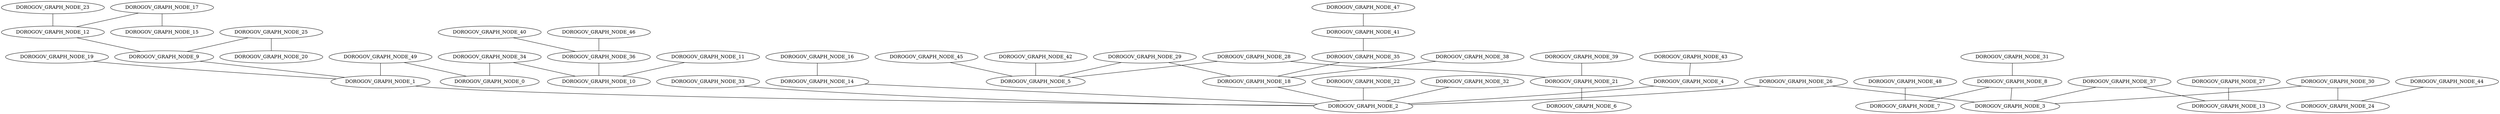 graph DOROGOV_GRAPH_KRUSKAL_DIRECT_SMALL{
DOROGOV_GRAPH_NODE_4 -- DOROGOV_GRAPH_NODE_2 [weight=1];
DOROGOV_GRAPH_NODE_19 -- DOROGOV_GRAPH_NODE_1 [weight=1];
DOROGOV_GRAPH_NODE_21 -- DOROGOV_GRAPH_NODE_6 [weight=1];
DOROGOV_GRAPH_NODE_23 -- DOROGOV_GRAPH_NODE_12 [weight=1];
DOROGOV_GRAPH_NODE_31 -- DOROGOV_GRAPH_NODE_8 [weight=2];
DOROGOV_GRAPH_NODE_37 -- DOROGOV_GRAPH_NODE_3 [weight=2];
DOROGOV_GRAPH_NODE_1 -- DOROGOV_GRAPH_NODE_2 [weight=3];
DOROGOV_GRAPH_NODE_9 -- DOROGOV_GRAPH_NODE_1 [weight=3];
DOROGOV_GRAPH_NODE_33 -- DOROGOV_GRAPH_NODE_2 [weight=3];
DOROGOV_GRAPH_NODE_43 -- DOROGOV_GRAPH_NODE_4 [weight=3];
DOROGOV_GRAPH_NODE_44 -- DOROGOV_GRAPH_NODE_24 [weight=3];
DOROGOV_GRAPH_NODE_49 -- DOROGOV_GRAPH_NODE_0 [weight=3];
DOROGOV_GRAPH_NODE_8 -- DOROGOV_GRAPH_NODE_3 [weight=4];
DOROGOV_GRAPH_NODE_17 -- DOROGOV_GRAPH_NODE_12 [weight=4];
DOROGOV_GRAPH_NODE_25 -- DOROGOV_GRAPH_NODE_20 [weight=4];
DOROGOV_GRAPH_NODE_29 -- DOROGOV_GRAPH_NODE_5 [weight=4];
DOROGOV_GRAPH_NODE_34 -- DOROGOV_GRAPH_NODE_0 [weight=4];
DOROGOV_GRAPH_NODE_49 -- DOROGOV_GRAPH_NODE_1 [weight=4];
DOROGOV_GRAPH_NODE_12 -- DOROGOV_GRAPH_NODE_9 [weight=5];
DOROGOV_GRAPH_NODE_14 -- DOROGOV_GRAPH_NODE_2 [weight=5];
DOROGOV_GRAPH_NODE_29 -- DOROGOV_GRAPH_NODE_18 [weight=5];
DOROGOV_GRAPH_NODE_41 -- DOROGOV_GRAPH_NODE_35 [weight=5];
DOROGOV_GRAPH_NODE_30 -- DOROGOV_GRAPH_NODE_24 [weight=6];
DOROGOV_GRAPH_NODE_30 -- DOROGOV_GRAPH_NODE_3 [weight=6];
DOROGOV_GRAPH_NODE_34 -- DOROGOV_GRAPH_NODE_10 [weight=6];
DOROGOV_GRAPH_NODE_47 -- DOROGOV_GRAPH_NODE_41 [weight=6];
DOROGOV_GRAPH_NODE_25 -- DOROGOV_GRAPH_NODE_9 [weight=7];
DOROGOV_GRAPH_NODE_28 -- DOROGOV_GRAPH_NODE_21 [weight=7];
DOROGOV_GRAPH_NODE_35 -- DOROGOV_GRAPH_NODE_18 [weight=7];
DOROGOV_GRAPH_NODE_37 -- DOROGOV_GRAPH_NODE_13 [weight=7];
DOROGOV_GRAPH_NODE_38 -- DOROGOV_GRAPH_NODE_18 [weight=7];
DOROGOV_GRAPH_NODE_45 -- DOROGOV_GRAPH_NODE_5 [weight=7];
DOROGOV_GRAPH_NODE_8 -- DOROGOV_GRAPH_NODE_7 [weight=8];
DOROGOV_GRAPH_NODE_18 -- DOROGOV_GRAPH_NODE_2 [weight=8];
DOROGOV_GRAPH_NODE_39 -- DOROGOV_GRAPH_NODE_21 [weight=8];
DOROGOV_GRAPH_NODE_40 -- DOROGOV_GRAPH_NODE_36 [weight=8];
DOROGOV_GRAPH_NODE_17 -- DOROGOV_GRAPH_NODE_15 [weight=9];
DOROGOV_GRAPH_NODE_27 -- DOROGOV_GRAPH_NODE_13 [weight=9];
DOROGOV_GRAPH_NODE_28 -- DOROGOV_GRAPH_NODE_5 [weight=9];
DOROGOV_GRAPH_NODE_46 -- DOROGOV_GRAPH_NODE_36 [weight=9];
DOROGOV_GRAPH_NODE_16 -- DOROGOV_GRAPH_NODE_14 [weight=10];
DOROGOV_GRAPH_NODE_36 -- DOROGOV_GRAPH_NODE_10 [weight=11];
DOROGOV_GRAPH_NODE_11 -- DOROGOV_GRAPH_NODE_10 [weight=12];
DOROGOV_GRAPH_NODE_22 -- DOROGOV_GRAPH_NODE_2 [weight=13];
DOROGOV_GRAPH_NODE_26 -- DOROGOV_GRAPH_NODE_2 [weight=13];
DOROGOV_GRAPH_NODE_42 -- DOROGOV_GRAPH_NODE_5 [weight=13];
DOROGOV_GRAPH_NODE_26 -- DOROGOV_GRAPH_NODE_3 [weight=14];
DOROGOV_GRAPH_NODE_32 -- DOROGOV_GRAPH_NODE_2 [weight=14];
DOROGOV_GRAPH_NODE_48 -- DOROGOV_GRAPH_NODE_7 [weight=19];
}
